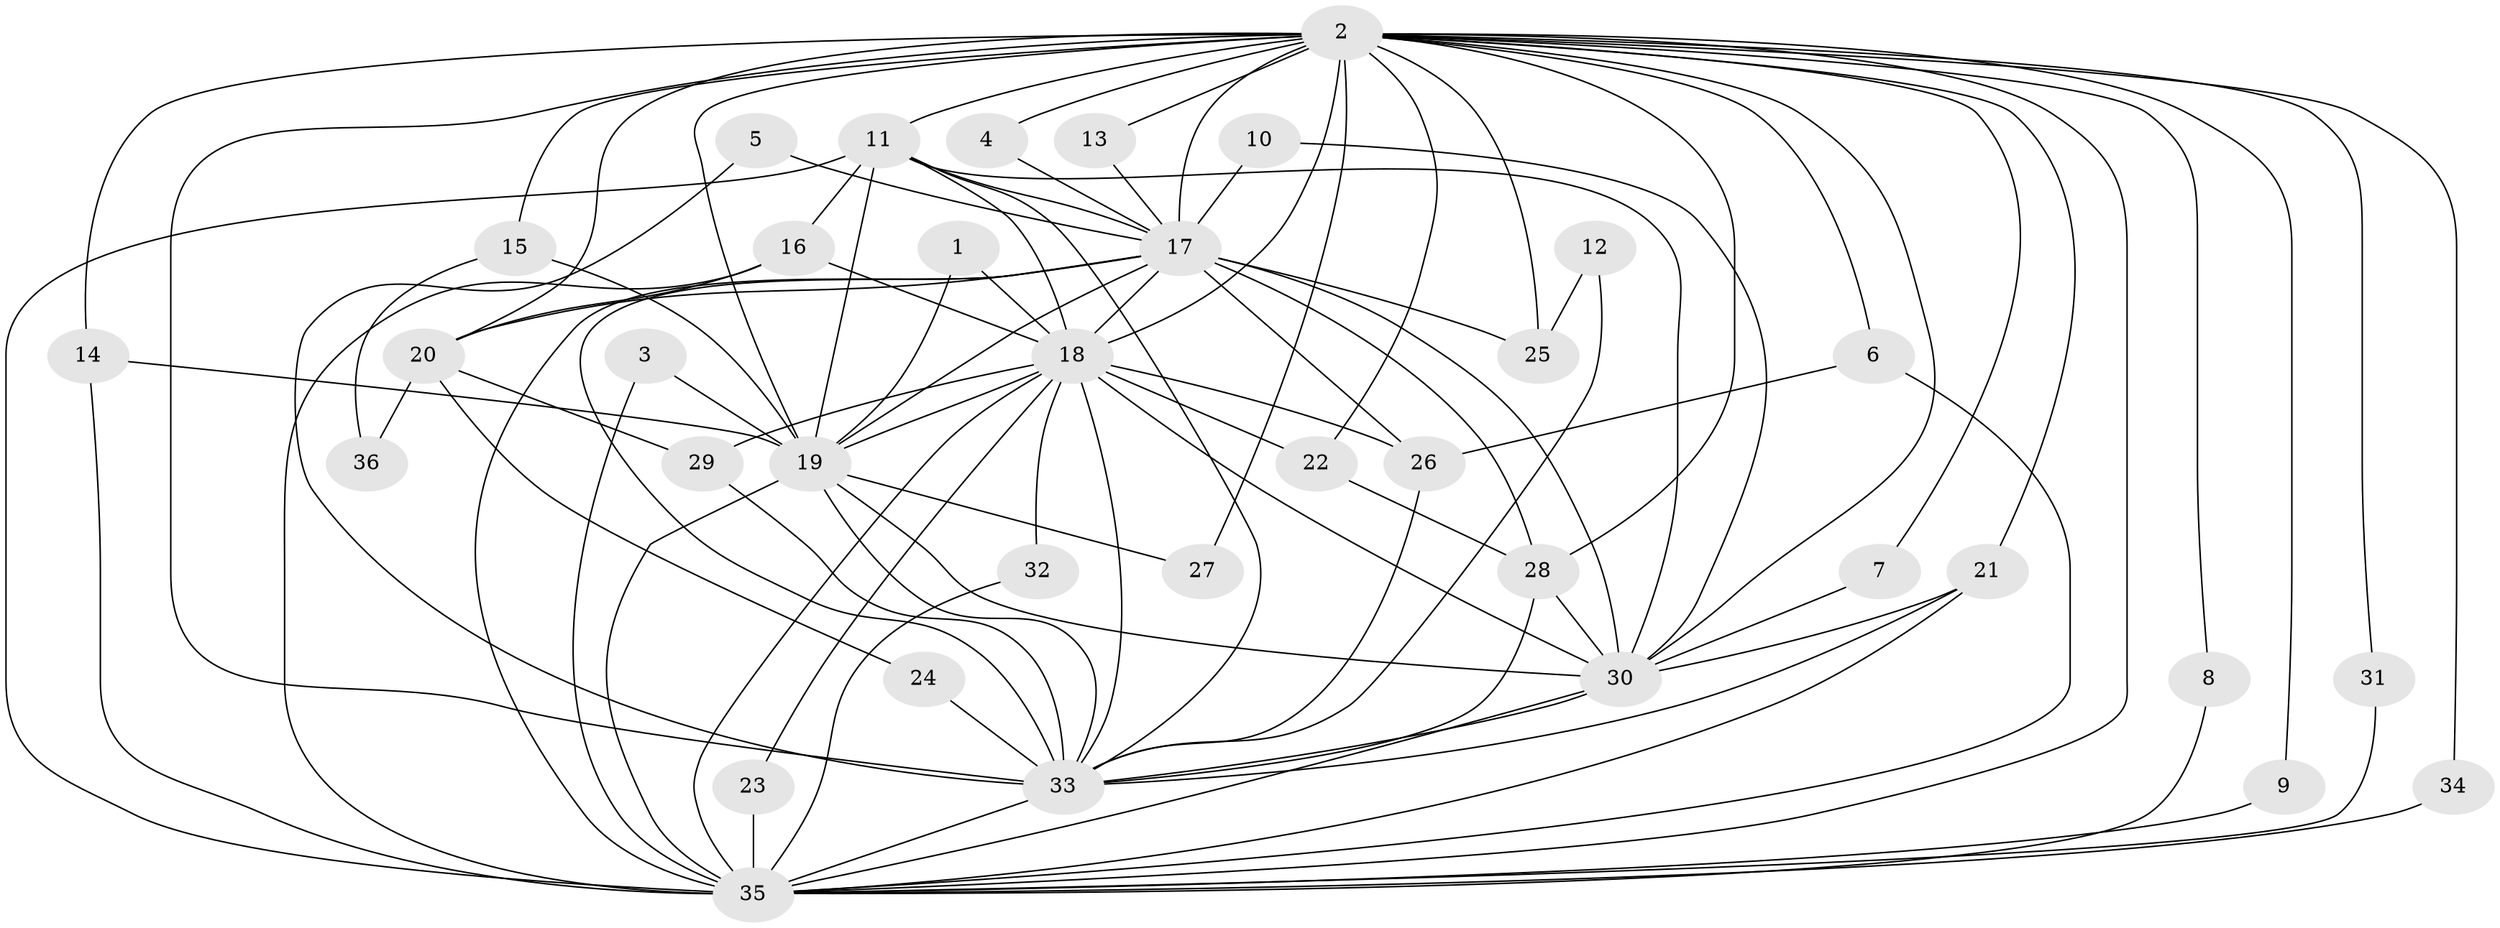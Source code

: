 // original degree distribution, {18: 0.013888888888888888, 26: 0.013888888888888888, 15: 0.041666666666666664, 16: 0.013888888888888888, 11: 0.013888888888888888, 19: 0.027777777777777776, 23: 0.013888888888888888, 2: 0.5138888888888888, 4: 0.08333333333333333, 5: 0.041666666666666664, 3: 0.2222222222222222}
// Generated by graph-tools (version 1.1) at 2025/25/03/09/25 03:25:43]
// undirected, 36 vertices, 95 edges
graph export_dot {
graph [start="1"]
  node [color=gray90,style=filled];
  1;
  2;
  3;
  4;
  5;
  6;
  7;
  8;
  9;
  10;
  11;
  12;
  13;
  14;
  15;
  16;
  17;
  18;
  19;
  20;
  21;
  22;
  23;
  24;
  25;
  26;
  27;
  28;
  29;
  30;
  31;
  32;
  33;
  34;
  35;
  36;
  1 -- 18 [weight=1.0];
  1 -- 19 [weight=1.0];
  2 -- 4 [weight=1.0];
  2 -- 6 [weight=1.0];
  2 -- 7 [weight=1.0];
  2 -- 8 [weight=1.0];
  2 -- 9 [weight=1.0];
  2 -- 11 [weight=2.0];
  2 -- 13 [weight=1.0];
  2 -- 14 [weight=1.0];
  2 -- 15 [weight=2.0];
  2 -- 17 [weight=5.0];
  2 -- 18 [weight=2.0];
  2 -- 19 [weight=2.0];
  2 -- 20 [weight=2.0];
  2 -- 21 [weight=1.0];
  2 -- 22 [weight=2.0];
  2 -- 25 [weight=4.0];
  2 -- 27 [weight=1.0];
  2 -- 28 [weight=2.0];
  2 -- 30 [weight=2.0];
  2 -- 31 [weight=1.0];
  2 -- 33 [weight=4.0];
  2 -- 34 [weight=1.0];
  2 -- 35 [weight=2.0];
  3 -- 19 [weight=1.0];
  3 -- 35 [weight=1.0];
  4 -- 17 [weight=1.0];
  5 -- 17 [weight=1.0];
  5 -- 33 [weight=1.0];
  6 -- 26 [weight=1.0];
  6 -- 35 [weight=1.0];
  7 -- 30 [weight=1.0];
  8 -- 35 [weight=1.0];
  9 -- 35 [weight=1.0];
  10 -- 17 [weight=1.0];
  10 -- 30 [weight=1.0];
  11 -- 16 [weight=2.0];
  11 -- 17 [weight=2.0];
  11 -- 18 [weight=1.0];
  11 -- 19 [weight=1.0];
  11 -- 30 [weight=1.0];
  11 -- 33 [weight=2.0];
  11 -- 35 [weight=1.0];
  12 -- 25 [weight=1.0];
  12 -- 33 [weight=1.0];
  13 -- 17 [weight=1.0];
  14 -- 19 [weight=1.0];
  14 -- 35 [weight=1.0];
  15 -- 19 [weight=1.0];
  15 -- 36 [weight=1.0];
  16 -- 18 [weight=1.0];
  16 -- 20 [weight=1.0];
  16 -- 35 [weight=1.0];
  17 -- 18 [weight=2.0];
  17 -- 19 [weight=2.0];
  17 -- 20 [weight=2.0];
  17 -- 25 [weight=1.0];
  17 -- 26 [weight=1.0];
  17 -- 28 [weight=1.0];
  17 -- 30 [weight=3.0];
  17 -- 33 [weight=2.0];
  17 -- 35 [weight=3.0];
  18 -- 19 [weight=2.0];
  18 -- 22 [weight=2.0];
  18 -- 23 [weight=1.0];
  18 -- 26 [weight=2.0];
  18 -- 29 [weight=1.0];
  18 -- 30 [weight=2.0];
  18 -- 32 [weight=1.0];
  18 -- 33 [weight=1.0];
  18 -- 35 [weight=3.0];
  19 -- 27 [weight=1.0];
  19 -- 30 [weight=1.0];
  19 -- 33 [weight=1.0];
  19 -- 35 [weight=2.0];
  20 -- 24 [weight=1.0];
  20 -- 29 [weight=1.0];
  20 -- 36 [weight=1.0];
  21 -- 30 [weight=1.0];
  21 -- 33 [weight=1.0];
  21 -- 35 [weight=1.0];
  22 -- 28 [weight=1.0];
  23 -- 35 [weight=1.0];
  24 -- 33 [weight=1.0];
  26 -- 33 [weight=1.0];
  28 -- 30 [weight=1.0];
  28 -- 33 [weight=1.0];
  29 -- 33 [weight=1.0];
  30 -- 33 [weight=1.0];
  30 -- 35 [weight=2.0];
  31 -- 35 [weight=1.0];
  32 -- 35 [weight=1.0];
  33 -- 35 [weight=1.0];
  34 -- 35 [weight=1.0];
}
